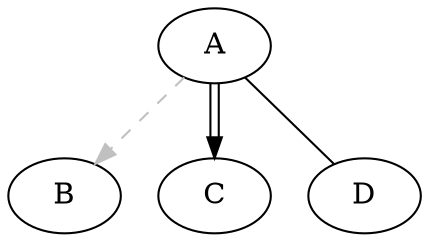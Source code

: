digraph test256 {

  A [󠁫shape=circle]

  A -> B [style=dashed, color=grey]
  A -> C [color="black:invis:black"]
  A -> D [penwidt h=5, arrowhead=none]

}
